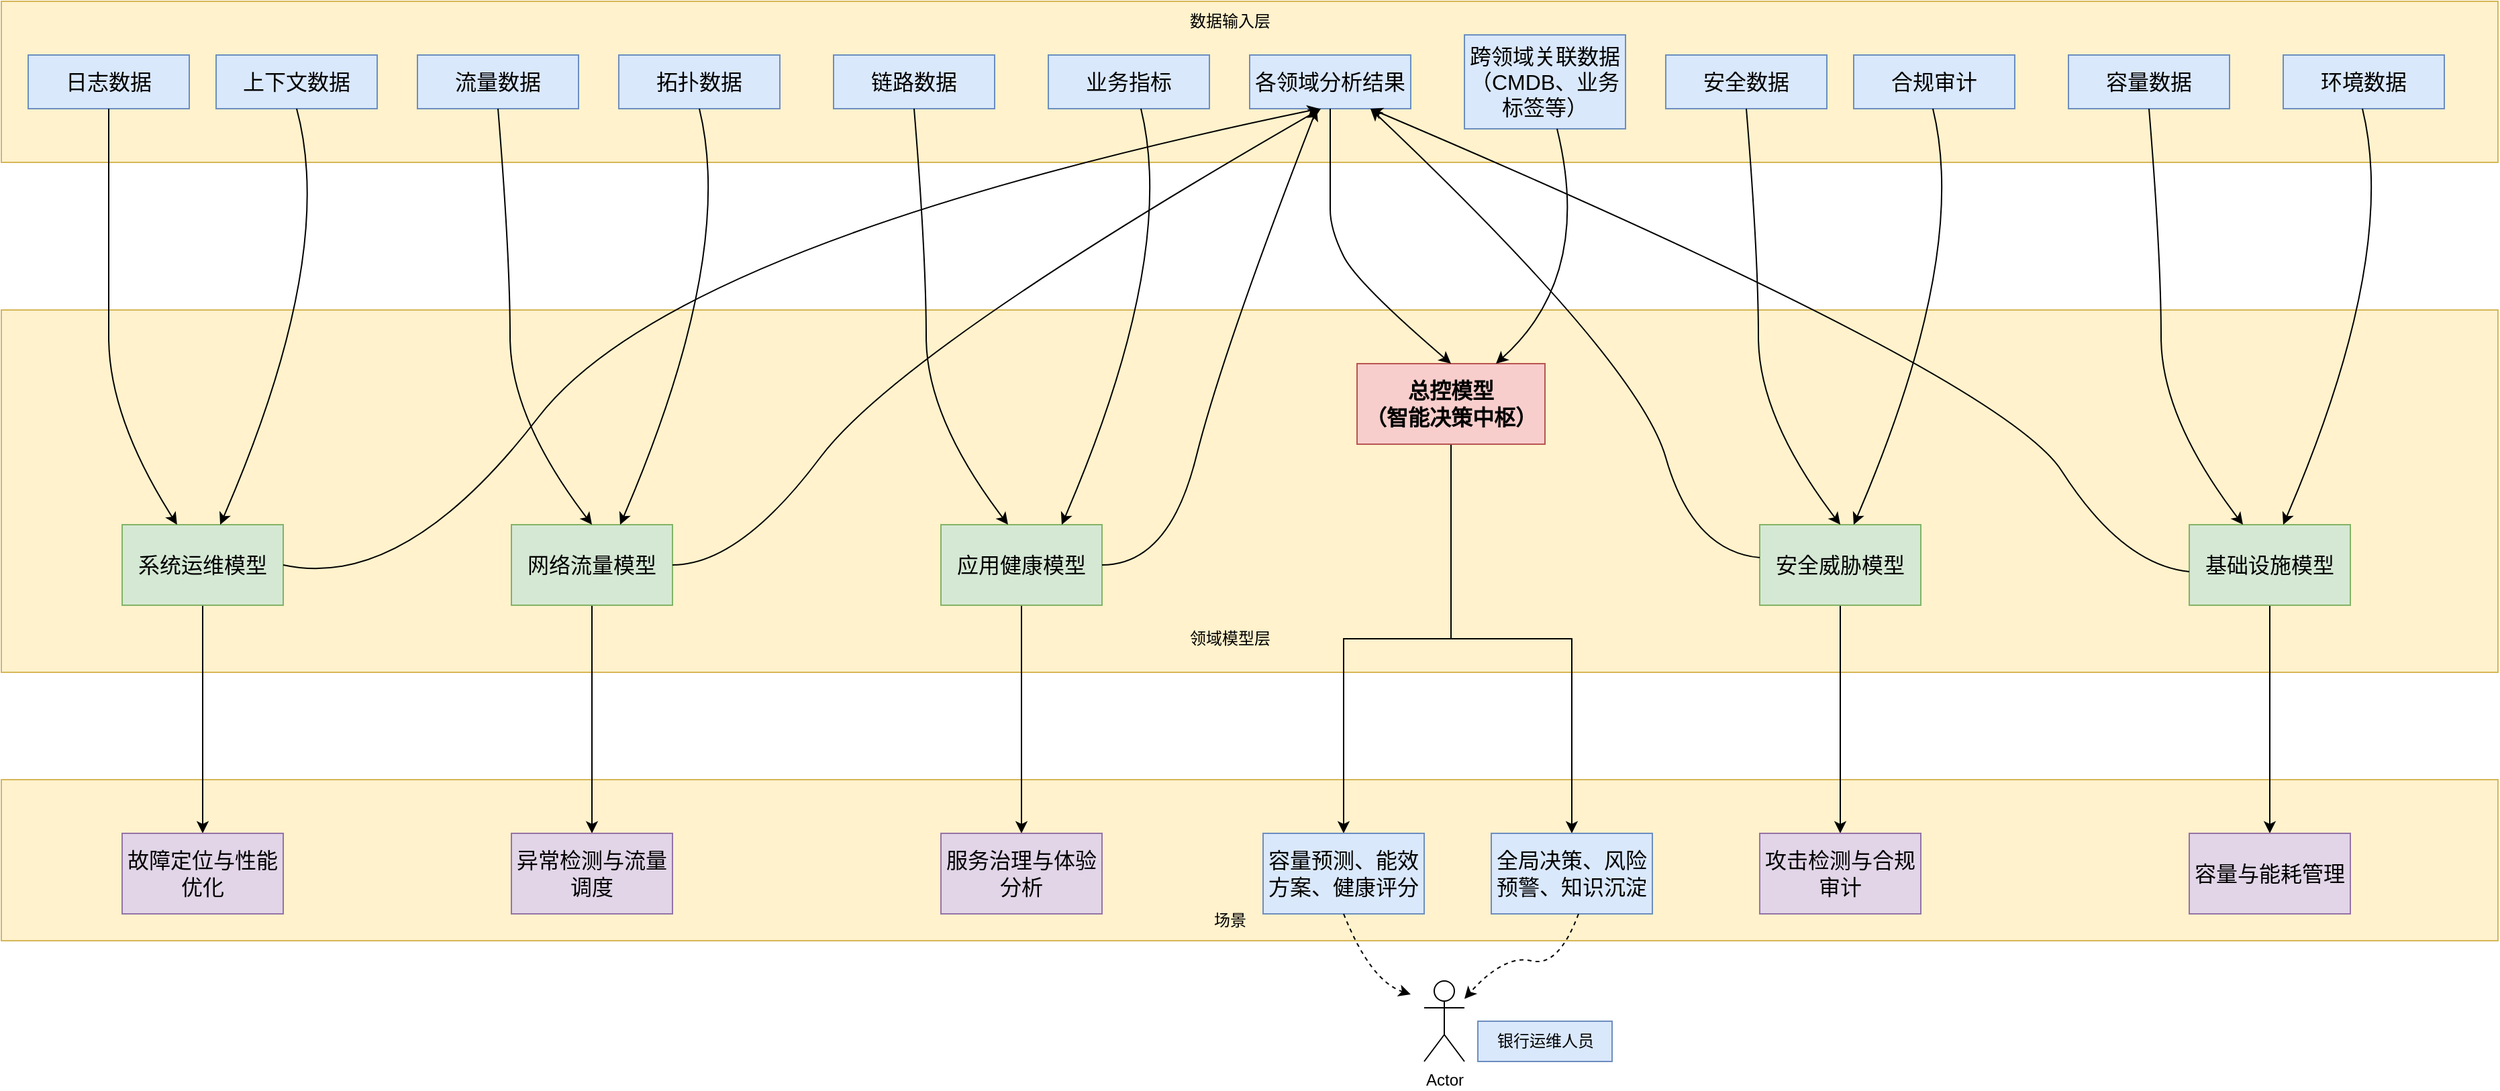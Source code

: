 <mxfile version="27.0.8">
  <diagram name="第 1 页" id="LK6x8Z6htIMGeTBjhpyd">
    <mxGraphModel dx="1418" dy="756" grid="1" gridSize="10" guides="1" tooltips="1" connect="1" arrows="1" fold="1" page="1" pageScale="1" pageWidth="827" pageHeight="1169" math="0" shadow="0">
      <root>
        <mxCell id="0" />
        <mxCell id="1" parent="0" />
        <mxCell id="fyl5ErptZI65m8ktwqT6-16" value="" style="rounded=0;whiteSpace=wrap;html=1;fillColor=#fff2cc;strokeColor=#d6b656;" vertex="1" parent="1">
          <mxGeometry x="60" y="670" width="1860" height="120" as="geometry" />
        </mxCell>
        <mxCell id="fjByTE15D0cA2sOPNfU9-1" value="" style="rounded=0;whiteSpace=wrap;html=1;fillColor=#fff2cc;strokeColor=#d6b656;" parent="1" vertex="1">
          <mxGeometry x="60" y="90" width="1860" height="120" as="geometry" />
        </mxCell>
        <mxCell id="fjByTE15D0cA2sOPNfU9-2" value="" style="rounded=0;whiteSpace=wrap;html=1;fillColor=#fff2cc;strokeColor=#d6b656;" parent="1" vertex="1">
          <mxGeometry x="60" y="320" width="1860" height="270" as="geometry" />
        </mxCell>
        <mxCell id="fjByTE15D0cA2sOPNfU9-3" value="数据输入层" style="text;html=1;align=center;verticalAlign=middle;resizable=0;points=[];autosize=1;strokeColor=none;fillColor=none;" parent="1" vertex="1">
          <mxGeometry x="935" y="90" width="80" height="30" as="geometry" />
        </mxCell>
        <mxCell id="fjByTE15D0cA2sOPNfU9-4" value="领域模型层" style="text;html=1;align=center;verticalAlign=middle;resizable=0;points=[];autosize=1;strokeColor=none;fillColor=none;" parent="1" vertex="1">
          <mxGeometry x="935" y="550" width="80" height="30" as="geometry" />
        </mxCell>
        <mxCell id="fjByTE15D0cA2sOPNfU9-6" value="&lt;p class=&quot;MsoNormal&quot;&gt;&lt;span style=&quot;font-size: 12pt;&quot;&gt;&lt;font face=&quot;Helvetica&quot;&gt;日志数据&lt;/font&gt;&lt;/span&gt;&lt;/p&gt;" style="rounded=0;whiteSpace=wrap;html=1;fontFamily=Helvetica;fillColor=#dae8fc;strokeColor=#6c8ebf;" parent="1" vertex="1">
          <mxGeometry x="80" y="130" width="120" height="40" as="geometry" />
        </mxCell>
        <mxCell id="fjByTE15D0cA2sOPNfU9-7" value="&lt;p class=&quot;MsoNormal&quot;&gt;&lt;span style=&quot;font-size: 12pt;&quot;&gt;上下文数据&lt;/span&gt;&lt;/p&gt;" style="rounded=0;whiteSpace=wrap;html=1;fillColor=#dae8fc;strokeColor=#6c8ebf;" parent="1" vertex="1">
          <mxGeometry x="220" y="130" width="120" height="40" as="geometry" />
        </mxCell>
        <mxCell id="fjByTE15D0cA2sOPNfU9-35" value="" style="edgeStyle=orthogonalEdgeStyle;rounded=0;orthogonalLoop=1;jettySize=auto;html=1;" parent="1" source="fjByTE15D0cA2sOPNfU9-8" target="fjByTE15D0cA2sOPNfU9-27" edge="1">
          <mxGeometry relative="1" as="geometry" />
        </mxCell>
        <mxCell id="fjByTE15D0cA2sOPNfU9-8" value="&lt;p class=&quot;MsoNormal&quot;&gt;&lt;font style=&quot;font-size: 16px;&quot; face=&quot;Helvetica&quot;&gt;系统运维模型&lt;/font&gt;&lt;/p&gt;" style="rounded=0;whiteSpace=wrap;html=1;fillColor=#d5e8d4;strokeColor=#82b366;" parent="1" vertex="1">
          <mxGeometry x="150" y="480" width="120" height="60" as="geometry" />
        </mxCell>
        <mxCell id="fjByTE15D0cA2sOPNfU9-36" value="" style="edgeStyle=orthogonalEdgeStyle;rounded=0;orthogonalLoop=1;jettySize=auto;html=1;" parent="1" source="fjByTE15D0cA2sOPNfU9-9" target="fjByTE15D0cA2sOPNfU9-28" edge="1">
          <mxGeometry relative="1" as="geometry" />
        </mxCell>
        <mxCell id="fjByTE15D0cA2sOPNfU9-9" value="&lt;p class=&quot;MsoNormal&quot;&gt;&lt;font style=&quot;font-size: 16px;&quot; face=&quot;Helvetica&quot;&gt;网络流量模型&lt;/font&gt;&lt;/p&gt;" style="rounded=0;whiteSpace=wrap;html=1;fillColor=#d5e8d4;strokeColor=#82b366;" parent="1" vertex="1">
          <mxGeometry x="440" y="480" width="120" height="60" as="geometry" />
        </mxCell>
        <mxCell id="fyl5ErptZI65m8ktwqT6-20" style="edgeStyle=orthogonalEdgeStyle;rounded=0;orthogonalLoop=1;jettySize=auto;html=1;" edge="1" parent="1" source="fjByTE15D0cA2sOPNfU9-10" target="fyl5ErptZI65m8ktwqT6-18">
          <mxGeometry relative="1" as="geometry" />
        </mxCell>
        <mxCell id="fyl5ErptZI65m8ktwqT6-21" style="edgeStyle=orthogonalEdgeStyle;rounded=0;orthogonalLoop=1;jettySize=auto;html=1;" edge="1" parent="1" source="fjByTE15D0cA2sOPNfU9-10" target="fyl5ErptZI65m8ktwqT6-19">
          <mxGeometry relative="1" as="geometry" />
        </mxCell>
        <mxCell id="fjByTE15D0cA2sOPNfU9-10" value="&lt;p class=&quot;MsoNormal&quot;&gt;&lt;b&gt;&lt;font face=&quot;Helvetica&quot; style=&quot;font-size: 16px;&quot;&gt;总控模型&lt;br&gt;（智能决策中枢）&lt;/font&gt;&lt;/b&gt;&lt;/p&gt;" style="rounded=0;whiteSpace=wrap;html=1;fillColor=#f8cecc;strokeColor=#b85450;" parent="1" vertex="1">
          <mxGeometry x="1070" y="360" width="140" height="60" as="geometry" />
        </mxCell>
        <mxCell id="fjByTE15D0cA2sOPNfU9-37" value="" style="edgeStyle=orthogonalEdgeStyle;rounded=0;orthogonalLoop=1;jettySize=auto;html=1;" parent="1" source="fjByTE15D0cA2sOPNfU9-11" target="fjByTE15D0cA2sOPNfU9-29" edge="1">
          <mxGeometry relative="1" as="geometry" />
        </mxCell>
        <mxCell id="fjByTE15D0cA2sOPNfU9-11" value="&lt;p class=&quot;MsoNormal&quot;&gt;&lt;font style=&quot;font-size: 16px;&quot; face=&quot;Helvetica&quot;&gt;应用健康模型&lt;/font&gt;&lt;/p&gt;" style="rounded=0;whiteSpace=wrap;html=1;fillColor=#d5e8d4;strokeColor=#82b366;" parent="1" vertex="1">
          <mxGeometry x="760" y="480" width="120" height="60" as="geometry" />
        </mxCell>
        <mxCell id="fjByTE15D0cA2sOPNfU9-38" value="" style="edgeStyle=orthogonalEdgeStyle;rounded=0;orthogonalLoop=1;jettySize=auto;html=1;" parent="1" source="fjByTE15D0cA2sOPNfU9-12" target="fjByTE15D0cA2sOPNfU9-30" edge="1">
          <mxGeometry relative="1" as="geometry" />
        </mxCell>
        <mxCell id="fjByTE15D0cA2sOPNfU9-12" value="&lt;p class=&quot;MsoNormal&quot;&gt;&lt;font style=&quot;font-size: 16px;&quot; face=&quot;Helvetica&quot;&gt;安全威胁模型&lt;/font&gt;&lt;/p&gt;" style="rounded=0;whiteSpace=wrap;html=1;fillColor=#d5e8d4;strokeColor=#82b366;" parent="1" vertex="1">
          <mxGeometry x="1370" y="480" width="120" height="60" as="geometry" />
        </mxCell>
        <mxCell id="fjByTE15D0cA2sOPNfU9-39" value="" style="edgeStyle=orthogonalEdgeStyle;rounded=0;orthogonalLoop=1;jettySize=auto;html=1;" parent="1" source="fjByTE15D0cA2sOPNfU9-13" target="fjByTE15D0cA2sOPNfU9-31" edge="1">
          <mxGeometry relative="1" as="geometry" />
        </mxCell>
        <mxCell id="fjByTE15D0cA2sOPNfU9-13" value="&lt;p class=&quot;MsoNormal&quot;&gt;&lt;font style=&quot;font-size: 16px;&quot; face=&quot;Helvetica&quot;&gt;基础设施模型&lt;/font&gt;&lt;/p&gt;" style="rounded=0;whiteSpace=wrap;html=1;fillColor=#d5e8d4;strokeColor=#82b366;" parent="1" vertex="1">
          <mxGeometry x="1690" y="480" width="120" height="60" as="geometry" />
        </mxCell>
        <mxCell id="fjByTE15D0cA2sOPNfU9-14" value="&lt;p class=&quot;MsoNormal&quot;&gt;&lt;span style=&quot;font-size: 12pt;&quot;&gt;流量数据&lt;/span&gt;&lt;/p&gt;" style="rounded=0;whiteSpace=wrap;html=1;fillColor=#dae8fc;strokeColor=#6c8ebf;" parent="1" vertex="1">
          <mxGeometry x="370" y="130" width="120" height="40" as="geometry" />
        </mxCell>
        <mxCell id="fjByTE15D0cA2sOPNfU9-15" value="&lt;p class=&quot;MsoNormal&quot;&gt;&lt;span style=&quot;font-family: Cambria; font-size: 12pt;&quot;&gt;拓扑数据&lt;/span&gt;&lt;/p&gt;" style="rounded=0;whiteSpace=wrap;html=1;fillColor=#dae8fc;strokeColor=#6c8ebf;" parent="1" vertex="1">
          <mxGeometry x="520" y="130" width="120" height="40" as="geometry" />
        </mxCell>
        <mxCell id="fjByTE15D0cA2sOPNfU9-16" value="&lt;p class=&quot;MsoNormal&quot;&gt;&lt;span style=&quot;font-size: 12pt;&quot;&gt;&lt;font style=&quot;&quot; face=&quot;Helvetica&quot;&gt;链路数据&lt;/font&gt;&lt;/span&gt;&lt;/p&gt;" style="rounded=0;whiteSpace=wrap;html=1;fillColor=#dae8fc;strokeColor=#6c8ebf;" parent="1" vertex="1">
          <mxGeometry x="680" y="130" width="120" height="40" as="geometry" />
        </mxCell>
        <mxCell id="fjByTE15D0cA2sOPNfU9-18" value="&lt;p class=&quot;MsoNormal&quot;&gt;&lt;span style=&quot;font-size: 12pt;&quot;&gt;业务指标&lt;/span&gt;&lt;/p&gt;" style="rounded=0;whiteSpace=wrap;html=1;fillColor=#dae8fc;strokeColor=#6c8ebf;" parent="1" vertex="1">
          <mxGeometry x="840" y="130" width="120" height="40" as="geometry" />
        </mxCell>
        <mxCell id="fjByTE15D0cA2sOPNfU9-19" value="&lt;p class=&quot;MsoNormal&quot;&gt;&lt;span style=&quot;font-size: 12pt;&quot;&gt;各领域分析结果&lt;/span&gt;&lt;/p&gt;" style="rounded=0;whiteSpace=wrap;html=1;fillColor=#dae8fc;strokeColor=#6c8ebf;" parent="1" vertex="1">
          <mxGeometry x="990" y="130" width="120" height="40" as="geometry" />
        </mxCell>
        <mxCell id="fjByTE15D0cA2sOPNfU9-20" value="&lt;font style=&quot;font-size: 16px;&quot; face=&quot;Helvetica&quot;&gt;跨领域关联数据&lt;br&gt;（CMDB、业务标签等）&lt;/font&gt;" style="rounded=0;whiteSpace=wrap;html=1;fillColor=#dae8fc;strokeColor=#6c8ebf;" parent="1" vertex="1">
          <mxGeometry x="1150" y="115" width="120" height="70" as="geometry" />
        </mxCell>
        <mxCell id="fjByTE15D0cA2sOPNfU9-21" value="&lt;span style=&quot;font-size: 12pt;&quot;&gt;&lt;font style=&quot;&quot; face=&quot;Helvetica&quot;&gt;安全数据&lt;/font&gt;&lt;/span&gt;" style="rounded=0;whiteSpace=wrap;html=1;fillColor=#dae8fc;strokeColor=#6c8ebf;" parent="1" vertex="1">
          <mxGeometry x="1300" y="130" width="120" height="40" as="geometry" />
        </mxCell>
        <mxCell id="fjByTE15D0cA2sOPNfU9-22" value="&lt;font style=&quot;font-size: 16px;&quot; face=&quot;Helvetica&quot;&gt;合规审计&lt;/font&gt;" style="rounded=0;whiteSpace=wrap;html=1;fillColor=#dae8fc;strokeColor=#6c8ebf;" parent="1" vertex="1">
          <mxGeometry x="1440" y="130" width="120" height="40" as="geometry" />
        </mxCell>
        <mxCell id="fjByTE15D0cA2sOPNfU9-25" value="&lt;p class=&quot;MsoNormal&quot;&gt;&lt;span style=&quot;font-size: 12pt;&quot;&gt;容量数据&lt;/span&gt;&lt;/p&gt;" style="rounded=0;whiteSpace=wrap;html=1;fillColor=#dae8fc;strokeColor=#6c8ebf;" parent="1" vertex="1">
          <mxGeometry x="1600" y="130" width="120" height="40" as="geometry" />
        </mxCell>
        <mxCell id="fjByTE15D0cA2sOPNfU9-26" value="&lt;p class=&quot;MsoNormal&quot;&gt;&lt;span style=&quot;font-size: 12pt;&quot;&gt;&lt;font style=&quot;&quot; face=&quot;Helvetica&quot;&gt;环境数据&lt;/font&gt;&lt;/span&gt;&lt;/p&gt;" style="rounded=0;whiteSpace=wrap;html=1;fillColor=#dae8fc;strokeColor=#6c8ebf;" parent="1" vertex="1">
          <mxGeometry x="1760" y="130" width="120" height="40" as="geometry" />
        </mxCell>
        <mxCell id="fjByTE15D0cA2sOPNfU9-27" value="&lt;p class=&quot;MsoNormal&quot;&gt;&lt;font face=&quot;Helvetica&quot; style=&quot;font-size: 16px;&quot;&gt;故障定位与性能优化&lt;/font&gt;&lt;/p&gt;" style="rounded=0;whiteSpace=wrap;html=1;fillColor=#e1d5e7;strokeColor=#9673a6;" parent="1" vertex="1">
          <mxGeometry x="150" y="710" width="120" height="60" as="geometry" />
        </mxCell>
        <mxCell id="fjByTE15D0cA2sOPNfU9-28" value="&lt;p class=&quot;MsoNormal&quot;&gt;&lt;font style=&quot;font-size: 16px;&quot;&gt;异常检测与流量调度&lt;/font&gt;&lt;/p&gt;" style="rounded=0;whiteSpace=wrap;html=1;fillColor=#e1d5e7;strokeColor=#9673a6;" parent="1" vertex="1">
          <mxGeometry x="440" y="710" width="120" height="60" as="geometry" />
        </mxCell>
        <mxCell id="fjByTE15D0cA2sOPNfU9-29" value="&lt;p class=&quot;MsoNormal&quot;&gt;&lt;font style=&quot;font-size: 16px;&quot; face=&quot;Helvetica&quot;&gt;&lt;font style=&quot;&quot;&gt;服务治理与&lt;/font&gt;&lt;span style=&quot;background-color: transparent;&quot;&gt;体验分析&lt;/span&gt;&lt;/font&gt;&lt;/p&gt;" style="rounded=0;whiteSpace=wrap;html=1;fillColor=#e1d5e7;strokeColor=#9673a6;" parent="1" vertex="1">
          <mxGeometry x="760" y="710" width="120" height="60" as="geometry" />
        </mxCell>
        <mxCell id="fjByTE15D0cA2sOPNfU9-30" value="&lt;p class=&quot;MsoNormal&quot;&gt;&lt;font style=&quot;font-size: 16px;&quot; face=&quot;Helvetica&quot;&gt;攻击检测与合规审计&lt;/font&gt;&lt;/p&gt;" style="rounded=0;whiteSpace=wrap;html=1;fillColor=#e1d5e7;strokeColor=#9673a6;" parent="1" vertex="1">
          <mxGeometry x="1370" y="710" width="120" height="60" as="geometry" />
        </mxCell>
        <mxCell id="fjByTE15D0cA2sOPNfU9-31" value="&lt;p class=&quot;MsoNormal&quot;&gt;&lt;font face=&quot;Helvetica&quot; style=&quot;font-size: 16px;&quot;&gt;容量与能耗管理&lt;/font&gt;&lt;/p&gt;" style="rounded=0;whiteSpace=wrap;html=1;fillColor=#e1d5e7;strokeColor=#9673a6;" parent="1" vertex="1">
          <mxGeometry x="1690" y="710" width="120" height="60" as="geometry" />
        </mxCell>
        <mxCell id="fjByTE15D0cA2sOPNfU9-33" value="" style="curved=1;endArrow=classic;html=1;rounded=0;exitX=0.5;exitY=1;exitDx=0;exitDy=0;" parent="1" source="fjByTE15D0cA2sOPNfU9-6" target="fjByTE15D0cA2sOPNfU9-8" edge="1">
          <mxGeometry width="50" height="50" relative="1" as="geometry">
            <mxPoint x="90" y="280" as="sourcePoint" />
            <mxPoint x="140" y="230" as="targetPoint" />
            <Array as="points">
              <mxPoint x="140" y="280" />
              <mxPoint x="140" y="400" />
            </Array>
          </mxGeometry>
        </mxCell>
        <mxCell id="fjByTE15D0cA2sOPNfU9-34" value="" style="curved=1;endArrow=classic;html=1;rounded=0;exitX=0.5;exitY=1;exitDx=0;exitDy=0;" parent="1" source="fjByTE15D0cA2sOPNfU9-7" target="fjByTE15D0cA2sOPNfU9-8" edge="1">
          <mxGeometry width="50" height="50" relative="1" as="geometry">
            <mxPoint x="250" y="270" as="sourcePoint" />
            <mxPoint x="300" y="220" as="targetPoint" />
            <Array as="points">
              <mxPoint x="310" y="280" />
            </Array>
          </mxGeometry>
        </mxCell>
        <mxCell id="fyl5ErptZI65m8ktwqT6-1" value="" style="curved=1;endArrow=classic;html=1;rounded=0;exitX=0.5;exitY=1;exitDx=0;exitDy=0;entryX=0.5;entryY=0;entryDx=0;entryDy=0;" edge="1" parent="1" source="fjByTE15D0cA2sOPNfU9-14" target="fjByTE15D0cA2sOPNfU9-9">
          <mxGeometry width="50" height="50" relative="1" as="geometry">
            <mxPoint x="439" y="170" as="sourcePoint" />
            <mxPoint x="490" y="480" as="targetPoint" />
            <Array as="points">
              <mxPoint x="439" y="280" />
              <mxPoint x="439" y="400" />
            </Array>
          </mxGeometry>
        </mxCell>
        <mxCell id="fyl5ErptZI65m8ktwqT6-2" value="" style="curved=1;endArrow=classic;html=1;rounded=0;exitX=0.5;exitY=1;exitDx=0;exitDy=0;" edge="1" parent="1" source="fjByTE15D0cA2sOPNfU9-15">
          <mxGeometry width="50" height="50" relative="1" as="geometry">
            <mxPoint x="577" y="170" as="sourcePoint" />
            <mxPoint x="521" y="480" as="targetPoint" />
            <Array as="points">
              <mxPoint x="607" y="280" />
            </Array>
          </mxGeometry>
        </mxCell>
        <mxCell id="fyl5ErptZI65m8ktwqT6-3" value="" style="curved=1;endArrow=classic;html=1;rounded=0;exitX=0.5;exitY=1;exitDx=0;exitDy=0;entryX=0.5;entryY=0;entryDx=0;entryDy=0;" edge="1" parent="1">
          <mxGeometry width="50" height="50" relative="1" as="geometry">
            <mxPoint x="740" y="170" as="sourcePoint" />
            <mxPoint x="810" y="480" as="targetPoint" />
            <Array as="points">
              <mxPoint x="749" y="280" />
              <mxPoint x="749" y="400" />
            </Array>
          </mxGeometry>
        </mxCell>
        <mxCell id="fyl5ErptZI65m8ktwqT6-4" value="" style="curved=1;endArrow=classic;html=1;rounded=0;exitX=0.5;exitY=1;exitDx=0;exitDy=0;" edge="1" parent="1">
          <mxGeometry width="50" height="50" relative="1" as="geometry">
            <mxPoint x="909" y="170" as="sourcePoint" />
            <mxPoint x="850" y="480" as="targetPoint" />
            <Array as="points">
              <mxPoint x="936" y="280" />
            </Array>
          </mxGeometry>
        </mxCell>
        <mxCell id="fyl5ErptZI65m8ktwqT6-5" value="" style="curved=1;endArrow=classic;html=1;rounded=0;exitX=0.5;exitY=1;exitDx=0;exitDy=0;entryX=0.5;entryY=0;entryDx=0;entryDy=0;" edge="1" parent="1">
          <mxGeometry width="50" height="50" relative="1" as="geometry">
            <mxPoint x="1360" y="170" as="sourcePoint" />
            <mxPoint x="1430" y="480" as="targetPoint" />
            <Array as="points">
              <mxPoint x="1369" y="280" />
              <mxPoint x="1369" y="400" />
            </Array>
          </mxGeometry>
        </mxCell>
        <mxCell id="fyl5ErptZI65m8ktwqT6-6" value="" style="curved=1;endArrow=classic;html=1;rounded=0;exitX=0.5;exitY=1;exitDx=0;exitDy=0;" edge="1" parent="1">
          <mxGeometry width="50" height="50" relative="1" as="geometry">
            <mxPoint x="1499" y="170" as="sourcePoint" />
            <mxPoint x="1440" y="480" as="targetPoint" />
            <Array as="points">
              <mxPoint x="1526" y="280" />
            </Array>
          </mxGeometry>
        </mxCell>
        <mxCell id="fyl5ErptZI65m8ktwqT6-7" value="" style="curved=1;endArrow=classic;html=1;rounded=0;exitX=0.5;exitY=1;exitDx=0;exitDy=0;entryX=0.5;entryY=0;entryDx=0;entryDy=0;" edge="1" parent="1">
          <mxGeometry width="50" height="50" relative="1" as="geometry">
            <mxPoint x="1660" y="170" as="sourcePoint" />
            <mxPoint x="1730" y="480" as="targetPoint" />
            <Array as="points">
              <mxPoint x="1669" y="280" />
              <mxPoint x="1669" y="400" />
            </Array>
          </mxGeometry>
        </mxCell>
        <mxCell id="fyl5ErptZI65m8ktwqT6-8" value="" style="curved=1;endArrow=classic;html=1;rounded=0;exitX=0.5;exitY=1;exitDx=0;exitDy=0;" edge="1" parent="1">
          <mxGeometry width="50" height="50" relative="1" as="geometry">
            <mxPoint x="1819" y="170" as="sourcePoint" />
            <mxPoint x="1760" y="480" as="targetPoint" />
            <Array as="points">
              <mxPoint x="1846" y="280" />
            </Array>
          </mxGeometry>
        </mxCell>
        <mxCell id="fyl5ErptZI65m8ktwqT6-9" value="" style="curved=1;endArrow=classic;html=1;rounded=0;exitX=0.5;exitY=1;exitDx=0;exitDy=0;entryX=0.5;entryY=0;entryDx=0;entryDy=0;" edge="1" parent="1" target="fjByTE15D0cA2sOPNfU9-10">
          <mxGeometry width="50" height="50" relative="1" as="geometry">
            <mxPoint x="1050" y="170" as="sourcePoint" />
            <mxPoint x="1120" y="480" as="targetPoint" />
            <Array as="points">
              <mxPoint x="1050" y="230" />
              <mxPoint x="1050" y="260" />
              <mxPoint x="1070" y="300" />
            </Array>
          </mxGeometry>
        </mxCell>
        <mxCell id="fyl5ErptZI65m8ktwqT6-10" value="" style="curved=1;endArrow=classic;html=1;rounded=0;exitX=0.5;exitY=1;exitDx=0;exitDy=0;" edge="1" parent="1" target="fjByTE15D0cA2sOPNfU9-10">
          <mxGeometry width="50" height="50" relative="1" as="geometry">
            <mxPoint x="1219" y="185" as="sourcePoint" />
            <mxPoint x="1160" y="495" as="targetPoint" />
            <Array as="points">
              <mxPoint x="1246" y="295" />
            </Array>
          </mxGeometry>
        </mxCell>
        <mxCell id="fyl5ErptZI65m8ktwqT6-11" value="" style="curved=1;endArrow=classic;html=1;rounded=0;exitX=1;exitY=0.5;exitDx=0;exitDy=0;entryX=0.433;entryY=1;entryDx=0;entryDy=0;entryPerimeter=0;" edge="1" parent="1" source="fjByTE15D0cA2sOPNfU9-8" target="fjByTE15D0cA2sOPNfU9-19">
          <mxGeometry width="50" height="50" relative="1" as="geometry">
            <mxPoint x="360" y="420" as="sourcePoint" />
            <mxPoint x="411" y="730" as="targetPoint" />
            <Array as="points">
              <mxPoint x="360" y="530" />
              <mxPoint x="560" y="270" />
            </Array>
          </mxGeometry>
        </mxCell>
        <mxCell id="fyl5ErptZI65m8ktwqT6-12" value="" style="curved=1;endArrow=classic;html=1;rounded=0;entryX=0.442;entryY=1;entryDx=0;entryDy=0;entryPerimeter=0;" edge="1" parent="1" target="fjByTE15D0cA2sOPNfU9-19">
          <mxGeometry width="50" height="50" relative="1" as="geometry">
            <mxPoint x="560" y="510" as="sourcePoint" />
            <mxPoint x="610" y="460" as="targetPoint" />
            <Array as="points">
              <mxPoint x="610" y="510" />
              <mxPoint x="730" y="350" />
            </Array>
          </mxGeometry>
        </mxCell>
        <mxCell id="fyl5ErptZI65m8ktwqT6-13" value="" style="curved=1;endArrow=classic;html=1;rounded=0;" edge="1" parent="1">
          <mxGeometry width="50" height="50" relative="1" as="geometry">
            <mxPoint x="880" y="510" as="sourcePoint" />
            <mxPoint x="1040" y="170" as="targetPoint" />
            <Array as="points">
              <mxPoint x="930" y="510" />
              <mxPoint x="970" y="350" />
            </Array>
          </mxGeometry>
        </mxCell>
        <mxCell id="fyl5ErptZI65m8ktwqT6-14" value="" style="curved=1;endArrow=classic;html=1;rounded=0;entryX=0.75;entryY=1;entryDx=0;entryDy=0;" edge="1" parent="1" source="fjByTE15D0cA2sOPNfU9-12" target="fjByTE15D0cA2sOPNfU9-19">
          <mxGeometry width="50" height="50" relative="1" as="geometry">
            <mxPoint x="1270" y="500" as="sourcePoint" />
            <mxPoint x="1320" y="450" as="targetPoint" />
            <Array as="points">
              <mxPoint x="1320" y="500" />
              <mxPoint x="1280" y="360" />
            </Array>
          </mxGeometry>
        </mxCell>
        <mxCell id="fyl5ErptZI65m8ktwqT6-15" value="" style="curved=1;endArrow=classic;html=1;rounded=0;entryX=0.75;entryY=1;entryDx=0;entryDy=0;" edge="1" parent="1" target="fjByTE15D0cA2sOPNfU9-19">
          <mxGeometry width="50" height="50" relative="1" as="geometry">
            <mxPoint x="1690" y="515" as="sourcePoint" />
            <mxPoint x="1090" y="170" as="targetPoint" />
            <Array as="points">
              <mxPoint x="1640" y="510" />
              <mxPoint x="1550" y="370" />
            </Array>
          </mxGeometry>
        </mxCell>
        <mxCell id="fyl5ErptZI65m8ktwqT6-17" value="场景" style="text;html=1;align=center;verticalAlign=middle;resizable=0;points=[];autosize=1;strokeColor=none;fillColor=none;" vertex="1" parent="1">
          <mxGeometry x="950" y="760" width="50" height="30" as="geometry" />
        </mxCell>
        <mxCell id="fyl5ErptZI65m8ktwqT6-18" value="&lt;p class=&quot;MsoNormal&quot;&gt;&lt;font style=&quot;font-size: 16px;&quot; face=&quot;Helvetica&quot;&gt;容量预测、能效方案、健康评分&lt;/font&gt;&lt;/p&gt;" style="rounded=0;whiteSpace=wrap;html=1;fillColor=#dae8fc;strokeColor=#6c8ebf;" vertex="1" parent="1">
          <mxGeometry x="1000" y="710" width="120" height="60" as="geometry" />
        </mxCell>
        <mxCell id="fyl5ErptZI65m8ktwqT6-19" value="&lt;p class=&quot;MsoNormal&quot;&gt;&lt;font style=&quot;font-size: 16px;&quot; face=&quot;Helvetica&quot;&gt;全局决策、风险预警、知识沉淀&lt;/font&gt;&lt;/p&gt;" style="rounded=0;whiteSpace=wrap;html=1;fillColor=#dae8fc;strokeColor=#6c8ebf;" vertex="1" parent="1">
          <mxGeometry x="1170" y="710" width="120" height="60" as="geometry" />
        </mxCell>
        <mxCell id="fyl5ErptZI65m8ktwqT6-22" value="Actor" style="shape=umlActor;verticalLabelPosition=bottom;verticalAlign=top;html=1;outlineConnect=0;" vertex="1" parent="1">
          <mxGeometry x="1120" y="820" width="30" height="60" as="geometry" />
        </mxCell>
        <mxCell id="fyl5ErptZI65m8ktwqT6-25" value="银行运维人员" style="text;html=1;align=center;verticalAlign=middle;resizable=0;points=[];autosize=1;strokeColor=#6c8ebf;fillColor=#dae8fc;" vertex="1" parent="1">
          <mxGeometry x="1160" y="850" width="100" height="30" as="geometry" />
        </mxCell>
        <mxCell id="fyl5ErptZI65m8ktwqT6-27" value="" style="curved=1;endArrow=classic;html=1;rounded=0;exitX=0.5;exitY=1;exitDx=0;exitDy=0;dashed=1;" edge="1" parent="1" target="fyl5ErptZI65m8ktwqT6-22">
          <mxGeometry width="50" height="50" relative="1" as="geometry">
            <mxPoint x="1235" y="770" as="sourcePoint" />
            <mxPoint x="1195" y="880" as="targetPoint" />
            <Array as="points">
              <mxPoint x="1220" y="810" />
              <mxPoint x="1180" y="800" />
            </Array>
          </mxGeometry>
        </mxCell>
        <mxCell id="fyl5ErptZI65m8ktwqT6-29" value="" style="curved=1;endArrow=classic;html=1;rounded=0;exitX=0.5;exitY=1;exitDx=0;exitDy=0;dashed=1;" edge="1" parent="1" source="fyl5ErptZI65m8ktwqT6-18">
          <mxGeometry width="50" height="50" relative="1" as="geometry">
            <mxPoint x="990" y="860" as="sourcePoint" />
            <mxPoint x="1110" y="830" as="targetPoint" />
            <Array as="points">
              <mxPoint x="1080" y="820" />
            </Array>
          </mxGeometry>
        </mxCell>
      </root>
    </mxGraphModel>
  </diagram>
</mxfile>

